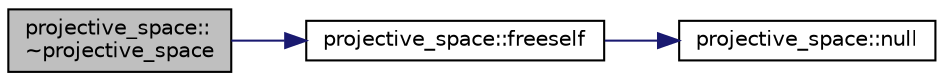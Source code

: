 digraph "projective_space::~projective_space"
{
  edge [fontname="Helvetica",fontsize="10",labelfontname="Helvetica",labelfontsize="10"];
  node [fontname="Helvetica",fontsize="10",shape=record];
  rankdir="LR";
  Node3 [label="projective_space::\l~projective_space",height=0.2,width=0.4,color="black", fillcolor="grey75", style="filled", fontcolor="black"];
  Node3 -> Node4 [color="midnightblue",fontsize="10",style="solid",fontname="Helvetica"];
  Node4 [label="projective_space::freeself",height=0.2,width=0.4,color="black", fillcolor="white", style="filled",URL="$d2/d17/classprojective__space.html#af08838fa7ca54726d791a8333af0a293"];
  Node4 -> Node5 [color="midnightblue",fontsize="10",style="solid",fontname="Helvetica"];
  Node5 [label="projective_space::null",height=0.2,width=0.4,color="black", fillcolor="white", style="filled",URL="$d2/d17/classprojective__space.html#a62345678b9dd4294a070135065bccf58"];
}
